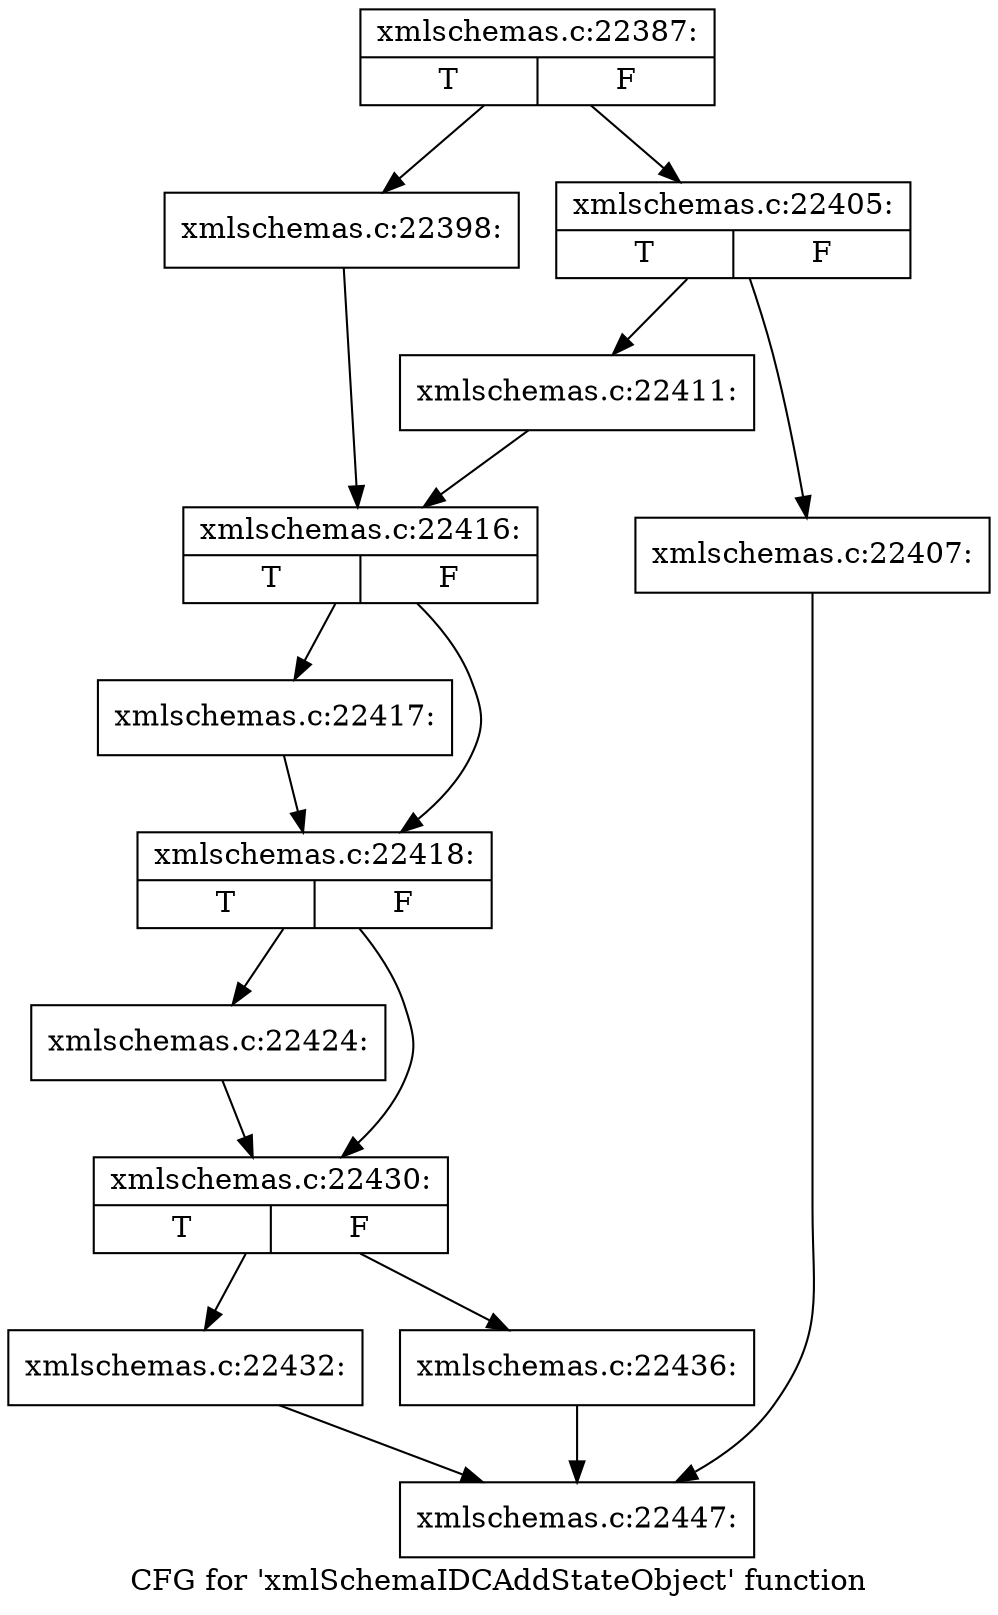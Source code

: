 digraph "CFG for 'xmlSchemaIDCAddStateObject' function" {
	label="CFG for 'xmlSchemaIDCAddStateObject' function";

	Node0x553a1e0 [shape=record,label="{xmlschemas.c:22387:|{<s0>T|<s1>F}}"];
	Node0x553a1e0 -> Node0x553be30;
	Node0x553a1e0 -> Node0x553bed0;
	Node0x553be30 [shape=record,label="{xmlschemas.c:22398:}"];
	Node0x553be30 -> Node0x553be80;
	Node0x553bed0 [shape=record,label="{xmlschemas.c:22405:|{<s0>T|<s1>F}}"];
	Node0x553bed0 -> Node0x553d000;
	Node0x553bed0 -> Node0x553d050;
	Node0x553d000 [shape=record,label="{xmlschemas.c:22407:}"];
	Node0x553d000 -> Node0x552e7a0;
	Node0x553d050 [shape=record,label="{xmlschemas.c:22411:}"];
	Node0x553d050 -> Node0x553be80;
	Node0x553be80 [shape=record,label="{xmlschemas.c:22416:|{<s0>T|<s1>F}}"];
	Node0x553be80 -> Node0x553dc70;
	Node0x553be80 -> Node0x553dcc0;
	Node0x553dc70 [shape=record,label="{xmlschemas.c:22417:}"];
	Node0x553dc70 -> Node0x553dcc0;
	Node0x553dcc0 [shape=record,label="{xmlschemas.c:22418:|{<s0>T|<s1>F}}"];
	Node0x553dcc0 -> Node0x553e7e0;
	Node0x553dcc0 -> Node0x553e830;
	Node0x553e7e0 [shape=record,label="{xmlschemas.c:22424:}"];
	Node0x553e7e0 -> Node0x553e830;
	Node0x553e830 [shape=record,label="{xmlschemas.c:22430:|{<s0>T|<s1>F}}"];
	Node0x553e830 -> Node0x553ff20;
	Node0x553e830 -> Node0x55404f0;
	Node0x553ff20 [shape=record,label="{xmlschemas.c:22432:}"];
	Node0x553ff20 -> Node0x552e7a0;
	Node0x55404f0 [shape=record,label="{xmlschemas.c:22436:}"];
	Node0x55404f0 -> Node0x552e7a0;
	Node0x552e7a0 [shape=record,label="{xmlschemas.c:22447:}"];
}
